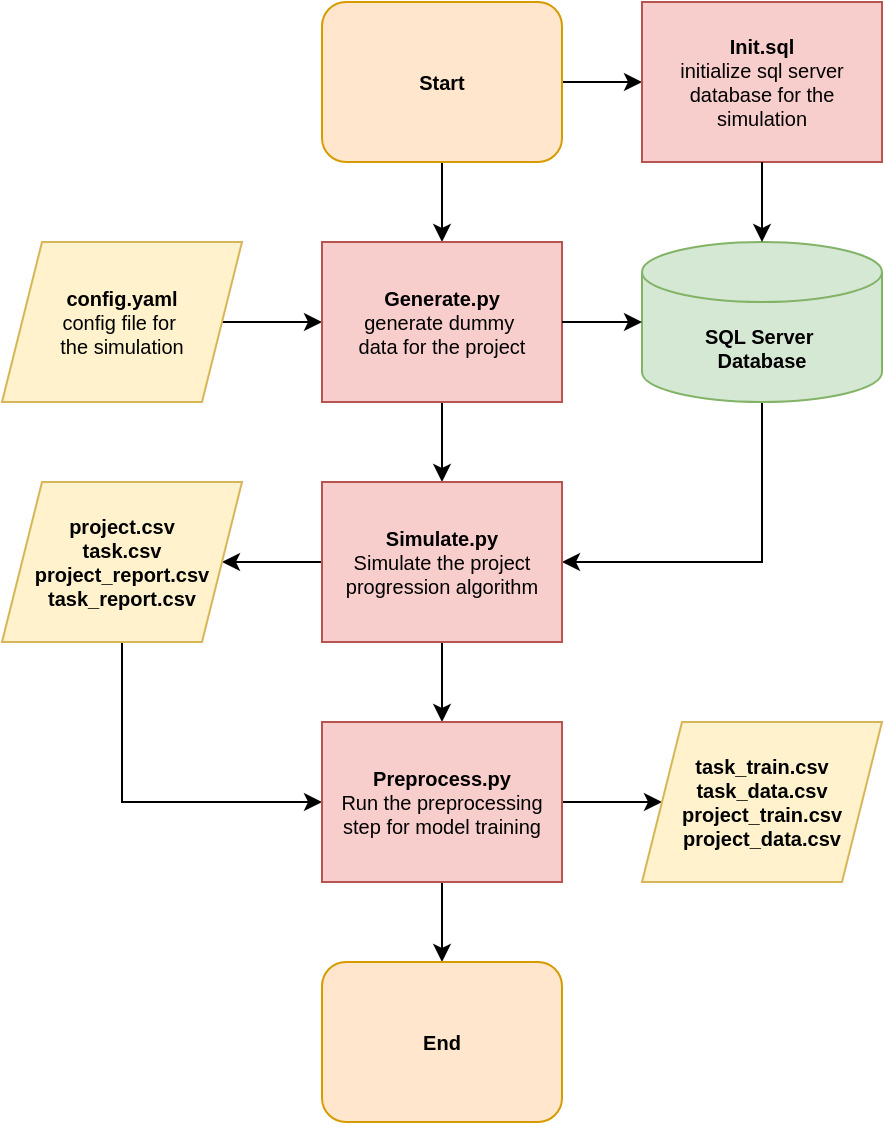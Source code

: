 <mxfile version="24.3.0" type="device">
  <diagram name="Page-1" id="C8dwOl-uloWVDl_tzbud">
    <mxGraphModel dx="1002" dy="569" grid="1" gridSize="10" guides="1" tooltips="1" connect="1" arrows="1" fold="1" page="1" pageScale="1" pageWidth="850" pageHeight="1100" math="0" shadow="0">
      <root>
        <mxCell id="0" />
        <mxCell id="1" parent="0" />
        <mxCell id="SibHRYQy1KY8G4qpYIpA-5" style="edgeStyle=orthogonalEdgeStyle;rounded=0;orthogonalLoop=1;jettySize=auto;html=1;" edge="1" parent="1" source="SibHRYQy1KY8G4qpYIpA-2" target="SibHRYQy1KY8G4qpYIpA-4">
          <mxGeometry relative="1" as="geometry" />
        </mxCell>
        <mxCell id="SibHRYQy1KY8G4qpYIpA-9" style="edgeStyle=orthogonalEdgeStyle;rounded=0;orthogonalLoop=1;jettySize=auto;html=1;entryX=0;entryY=0.5;entryDx=0;entryDy=0;" edge="1" parent="1" source="SibHRYQy1KY8G4qpYIpA-2" target="SibHRYQy1KY8G4qpYIpA-8">
          <mxGeometry relative="1" as="geometry" />
        </mxCell>
        <mxCell id="SibHRYQy1KY8G4qpYIpA-2" value="&lt;b style=&quot;font-size: 10px;&quot;&gt;Start&lt;/b&gt;" style="rounded=1;whiteSpace=wrap;html=1;fontSize=10;fillColor=#ffe6cc;strokeColor=#d79b00;" vertex="1" parent="1">
          <mxGeometry x="360" y="40" width="120" height="80" as="geometry" />
        </mxCell>
        <mxCell id="SibHRYQy1KY8G4qpYIpA-6" style="edgeStyle=orthogonalEdgeStyle;rounded=0;orthogonalLoop=1;jettySize=auto;html=1;entryX=0;entryY=0.5;entryDx=0;entryDy=0;" edge="1" parent="1" source="SibHRYQy1KY8G4qpYIpA-3" target="SibHRYQy1KY8G4qpYIpA-4">
          <mxGeometry relative="1" as="geometry" />
        </mxCell>
        <mxCell id="SibHRYQy1KY8G4qpYIpA-3" value="&lt;div style=&quot;font-size: 10px;&quot;&gt;&lt;b style=&quot;font-size: 10px;&quot;&gt;config.yaml&lt;/b&gt;&lt;br style=&quot;font-size: 10px;&quot;&gt;&lt;/div&gt;&lt;div style=&quot;font-size: 10px;&quot;&gt;config file for&amp;nbsp;&lt;/div&gt;&lt;div style=&quot;font-size: 10px;&quot;&gt;the simulation&lt;/div&gt;" style="shape=parallelogram;perimeter=parallelogramPerimeter;whiteSpace=wrap;html=1;fixedSize=1;fontSize=10;fillColor=#fff2cc;strokeColor=#d6b656;" vertex="1" parent="1">
          <mxGeometry x="200" y="160" width="120" height="80" as="geometry" />
        </mxCell>
        <mxCell id="SibHRYQy1KY8G4qpYIpA-15" style="edgeStyle=orthogonalEdgeStyle;rounded=0;orthogonalLoop=1;jettySize=auto;html=1;entryX=0.5;entryY=0;entryDx=0;entryDy=0;" edge="1" parent="1" source="SibHRYQy1KY8G4qpYIpA-4" target="SibHRYQy1KY8G4qpYIpA-14">
          <mxGeometry relative="1" as="geometry" />
        </mxCell>
        <mxCell id="SibHRYQy1KY8G4qpYIpA-4" value="&lt;b style=&quot;font-size: 10px;&quot;&gt;Generate.py&lt;/b&gt;&lt;div style=&quot;font-size: 10px;&quot;&gt;generate dummy&amp;nbsp;&lt;/div&gt;&lt;div style=&quot;font-size: 10px;&quot;&gt;data for the project&lt;/div&gt;" style="rounded=0;whiteSpace=wrap;html=1;fontSize=10;fillColor=#f8cecc;strokeColor=#b85450;" vertex="1" parent="1">
          <mxGeometry x="360" y="160" width="120" height="80" as="geometry" />
        </mxCell>
        <mxCell id="SibHRYQy1KY8G4qpYIpA-16" style="edgeStyle=orthogonalEdgeStyle;rounded=0;orthogonalLoop=1;jettySize=auto;html=1;entryX=1;entryY=0.5;entryDx=0;entryDy=0;" edge="1" parent="1" source="SibHRYQy1KY8G4qpYIpA-7" target="SibHRYQy1KY8G4qpYIpA-14">
          <mxGeometry relative="1" as="geometry">
            <Array as="points">
              <mxPoint x="580" y="320" />
            </Array>
          </mxGeometry>
        </mxCell>
        <mxCell id="SibHRYQy1KY8G4qpYIpA-7" value="&lt;b style=&quot;font-size: 10px;&quot;&gt;SQL Server&amp;nbsp;&lt;/b&gt;&lt;div style=&quot;font-size: 10px;&quot;&gt;&lt;b style=&quot;font-size: 10px;&quot;&gt;Database&lt;/b&gt;&lt;/div&gt;" style="shape=cylinder3;whiteSpace=wrap;html=1;boundedLbl=1;backgroundOutline=1;size=15;fontSize=10;fillColor=#d5e8d4;strokeColor=#82b366;" vertex="1" parent="1">
          <mxGeometry x="520" y="160" width="120" height="80" as="geometry" />
        </mxCell>
        <mxCell id="SibHRYQy1KY8G4qpYIpA-8" value="&lt;div style=&quot;font-size: 10px;&quot;&gt;&lt;b style=&quot;font-size: 10px;&quot;&gt;Init.sql&lt;/b&gt;&lt;/div&gt;&lt;div style=&quot;font-size: 10px;&quot;&gt;initialize sql server database for the simulation&lt;/div&gt;" style="rounded=0;whiteSpace=wrap;html=1;fontSize=10;fillColor=#f8cecc;strokeColor=#b85450;" vertex="1" parent="1">
          <mxGeometry x="520" y="40" width="120" height="80" as="geometry" />
        </mxCell>
        <mxCell id="SibHRYQy1KY8G4qpYIpA-10" style="edgeStyle=orthogonalEdgeStyle;rounded=0;orthogonalLoop=1;jettySize=auto;html=1;entryX=0.5;entryY=0;entryDx=0;entryDy=0;entryPerimeter=0;" edge="1" parent="1" source="SibHRYQy1KY8G4qpYIpA-8" target="SibHRYQy1KY8G4qpYIpA-7">
          <mxGeometry relative="1" as="geometry" />
        </mxCell>
        <mxCell id="SibHRYQy1KY8G4qpYIpA-11" style="edgeStyle=orthogonalEdgeStyle;rounded=0;orthogonalLoop=1;jettySize=auto;html=1;entryX=0;entryY=0.5;entryDx=0;entryDy=0;entryPerimeter=0;" edge="1" parent="1" source="SibHRYQy1KY8G4qpYIpA-4" target="SibHRYQy1KY8G4qpYIpA-7">
          <mxGeometry relative="1" as="geometry" />
        </mxCell>
        <mxCell id="SibHRYQy1KY8G4qpYIpA-18" style="edgeStyle=orthogonalEdgeStyle;rounded=0;orthogonalLoop=1;jettySize=auto;html=1;entryX=1;entryY=0.5;entryDx=0;entryDy=0;" edge="1" parent="1" source="SibHRYQy1KY8G4qpYIpA-14" target="SibHRYQy1KY8G4qpYIpA-17">
          <mxGeometry relative="1" as="geometry" />
        </mxCell>
        <mxCell id="SibHRYQy1KY8G4qpYIpA-21" style="edgeStyle=orthogonalEdgeStyle;rounded=0;orthogonalLoop=1;jettySize=auto;html=1;entryX=0.5;entryY=0;entryDx=0;entryDy=0;" edge="1" parent="1" source="SibHRYQy1KY8G4qpYIpA-14" target="SibHRYQy1KY8G4qpYIpA-19">
          <mxGeometry relative="1" as="geometry" />
        </mxCell>
        <mxCell id="SibHRYQy1KY8G4qpYIpA-14" value="&lt;b style=&quot;font-size: 10px;&quot;&gt;Simulate.py&lt;/b&gt;&lt;div style=&quot;font-size: 10px;&quot;&gt;Simulate the project progression algorithm&lt;/div&gt;" style="rounded=0;whiteSpace=wrap;html=1;fontSize=10;fillColor=#f8cecc;strokeColor=#b85450;" vertex="1" parent="1">
          <mxGeometry x="360" y="280" width="120" height="80" as="geometry" />
        </mxCell>
        <mxCell id="SibHRYQy1KY8G4qpYIpA-20" style="edgeStyle=orthogonalEdgeStyle;rounded=0;orthogonalLoop=1;jettySize=auto;html=1;entryX=0;entryY=0.5;entryDx=0;entryDy=0;" edge="1" parent="1" source="SibHRYQy1KY8G4qpYIpA-17" target="SibHRYQy1KY8G4qpYIpA-19">
          <mxGeometry relative="1" as="geometry">
            <Array as="points">
              <mxPoint x="260" y="440" />
            </Array>
          </mxGeometry>
        </mxCell>
        <mxCell id="SibHRYQy1KY8G4qpYIpA-17" value="&lt;div style=&quot;font-size: 10px;&quot;&gt;&lt;b style=&quot;font-size: 10px;&quot;&gt;project.csv&lt;/b&gt;&lt;/div&gt;&lt;div style=&quot;font-size: 10px;&quot;&gt;&lt;b style=&quot;font-size: 10px;&quot;&gt;task.csv&lt;/b&gt;&lt;/div&gt;&lt;div style=&quot;font-size: 10px;&quot;&gt;&lt;b&gt;project_report.csv&lt;/b&gt;&lt;br&gt;&lt;/div&gt;&lt;div style=&quot;font-size: 10px;&quot;&gt;&lt;b style=&quot;font-size: 10px;&quot;&gt;task_report.csv&lt;/b&gt;&lt;/div&gt;" style="shape=parallelogram;perimeter=parallelogramPerimeter;whiteSpace=wrap;html=1;fixedSize=1;fontSize=10;fillColor=#fff2cc;strokeColor=#d6b656;" vertex="1" parent="1">
          <mxGeometry x="200" y="280" width="120" height="80" as="geometry" />
        </mxCell>
        <mxCell id="SibHRYQy1KY8G4qpYIpA-24" style="edgeStyle=orthogonalEdgeStyle;rounded=0;orthogonalLoop=1;jettySize=auto;html=1;entryX=0;entryY=0.5;entryDx=0;entryDy=0;" edge="1" parent="1" source="SibHRYQy1KY8G4qpYIpA-19" target="SibHRYQy1KY8G4qpYIpA-23">
          <mxGeometry relative="1" as="geometry" />
        </mxCell>
        <mxCell id="SibHRYQy1KY8G4qpYIpA-26" style="edgeStyle=orthogonalEdgeStyle;rounded=0;orthogonalLoop=1;jettySize=auto;html=1;entryX=0.5;entryY=0;entryDx=0;entryDy=0;" edge="1" parent="1" source="SibHRYQy1KY8G4qpYIpA-19" target="SibHRYQy1KY8G4qpYIpA-25">
          <mxGeometry relative="1" as="geometry" />
        </mxCell>
        <mxCell id="SibHRYQy1KY8G4qpYIpA-19" value="&lt;b&gt;Preprocess.py&lt;/b&gt;&lt;div&gt;Run the preprocessing step for model training&lt;/div&gt;" style="rounded=0;whiteSpace=wrap;html=1;fontSize=10;fillColor=#f8cecc;strokeColor=#b85450;" vertex="1" parent="1">
          <mxGeometry x="360" y="400" width="120" height="80" as="geometry" />
        </mxCell>
        <mxCell id="SibHRYQy1KY8G4qpYIpA-23" value="&lt;div style=&quot;font-size: 10px;&quot;&gt;&lt;b&gt;task_train.csv&lt;/b&gt;&lt;/div&gt;&lt;div style=&quot;font-size: 10px;&quot;&gt;&lt;b&gt;task_data.csv&lt;/b&gt;&lt;/div&gt;&lt;div style=&quot;font-size: 10px;&quot;&gt;&lt;b&gt;project_train.csv&lt;/b&gt;&lt;/div&gt;&lt;div style=&quot;font-size: 10px;&quot;&gt;&lt;b&gt;project_data.csv&lt;/b&gt;&lt;/div&gt;" style="shape=parallelogram;perimeter=parallelogramPerimeter;whiteSpace=wrap;html=1;fixedSize=1;fontSize=10;fillColor=#fff2cc;strokeColor=#d6b656;" vertex="1" parent="1">
          <mxGeometry x="520" y="400" width="120" height="80" as="geometry" />
        </mxCell>
        <mxCell id="SibHRYQy1KY8G4qpYIpA-25" value="&lt;b&gt;End&lt;/b&gt;" style="rounded=1;whiteSpace=wrap;html=1;fontSize=10;fillColor=#ffe6cc;strokeColor=#d79b00;" vertex="1" parent="1">
          <mxGeometry x="360" y="520" width="120" height="80" as="geometry" />
        </mxCell>
      </root>
    </mxGraphModel>
  </diagram>
</mxfile>
